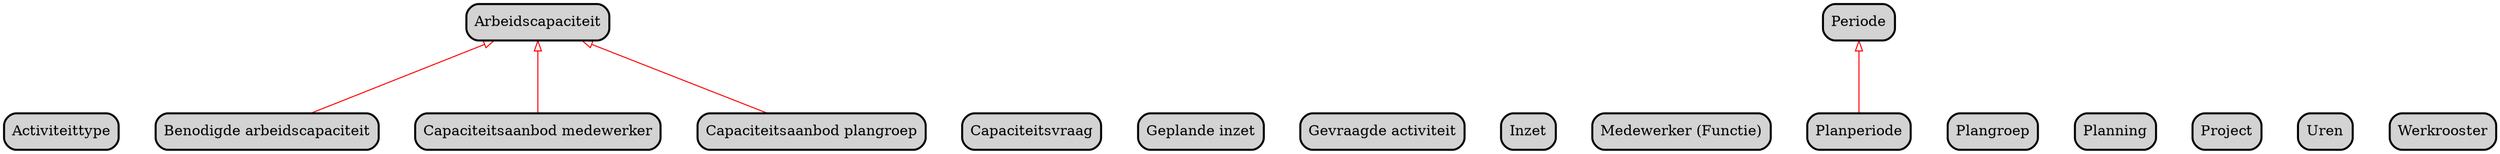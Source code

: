 digraph {
	graph [bgcolor=white,
		landscape=false,
		mode=ipsep,
		nodesep=0.5,
		outputorder=edgesfirst,
		overlap=voronoi,
		rank=same,
		rankdir=BT,
		ranksep=1,
		remincross=true
	];
	node [bgcolor=lightgray,
		label="\N",
		shape=box,
		style="rounded,filled,bold"
	];
	edge [color=black,
		len=4
	];
	4109969044283413085	[label=Activiteittype];
	4109969044283413086	[label=Arbeidscapaciteit];
	4109969044283413087	[label="Benodigde arbeidscapaciteit"];
	4109969044283413087 -> 4109969044283413086	[arrowhead=onormal,
		color=red,
		len=2];
	4109969044283413080	[label="Capaciteitsaanbod medewerker"];
	4109969044283413080 -> 4109969044283413086	[arrowhead=onormal,
		color=red,
		len=2];
	4109969044283413081	[label="Capaciteitsaanbod plangroep"];
	4109969044283413081 -> 4109969044283413086	[arrowhead=onormal,
		color=red,
		len=2];
	4109969044283413082	[label=Capaciteitsvraag];
	4109969044283413083	[label="Geplande inzet"];
	4109969044283413076	[label="Gevraagde activiteit"];
	4109969044283413077	[label=Inzet];
	238150469737362636	[label="Medewerker (Functie)"];
	238150469737362635	[label=Periode];
	238150469737362634	[label=Plangroep];
	238150469737362633	[label=Planning];
	238150469737362640	[label=Planperiode];
	238150469737362640 -> 238150469737362635	[arrowhead=onormal,
		color=red,
		len=2];
	238150469737362639	[label=Project];
	238150469737362638	[label=Uren];
	238150469737362637	[label=Werkrooster];
}
